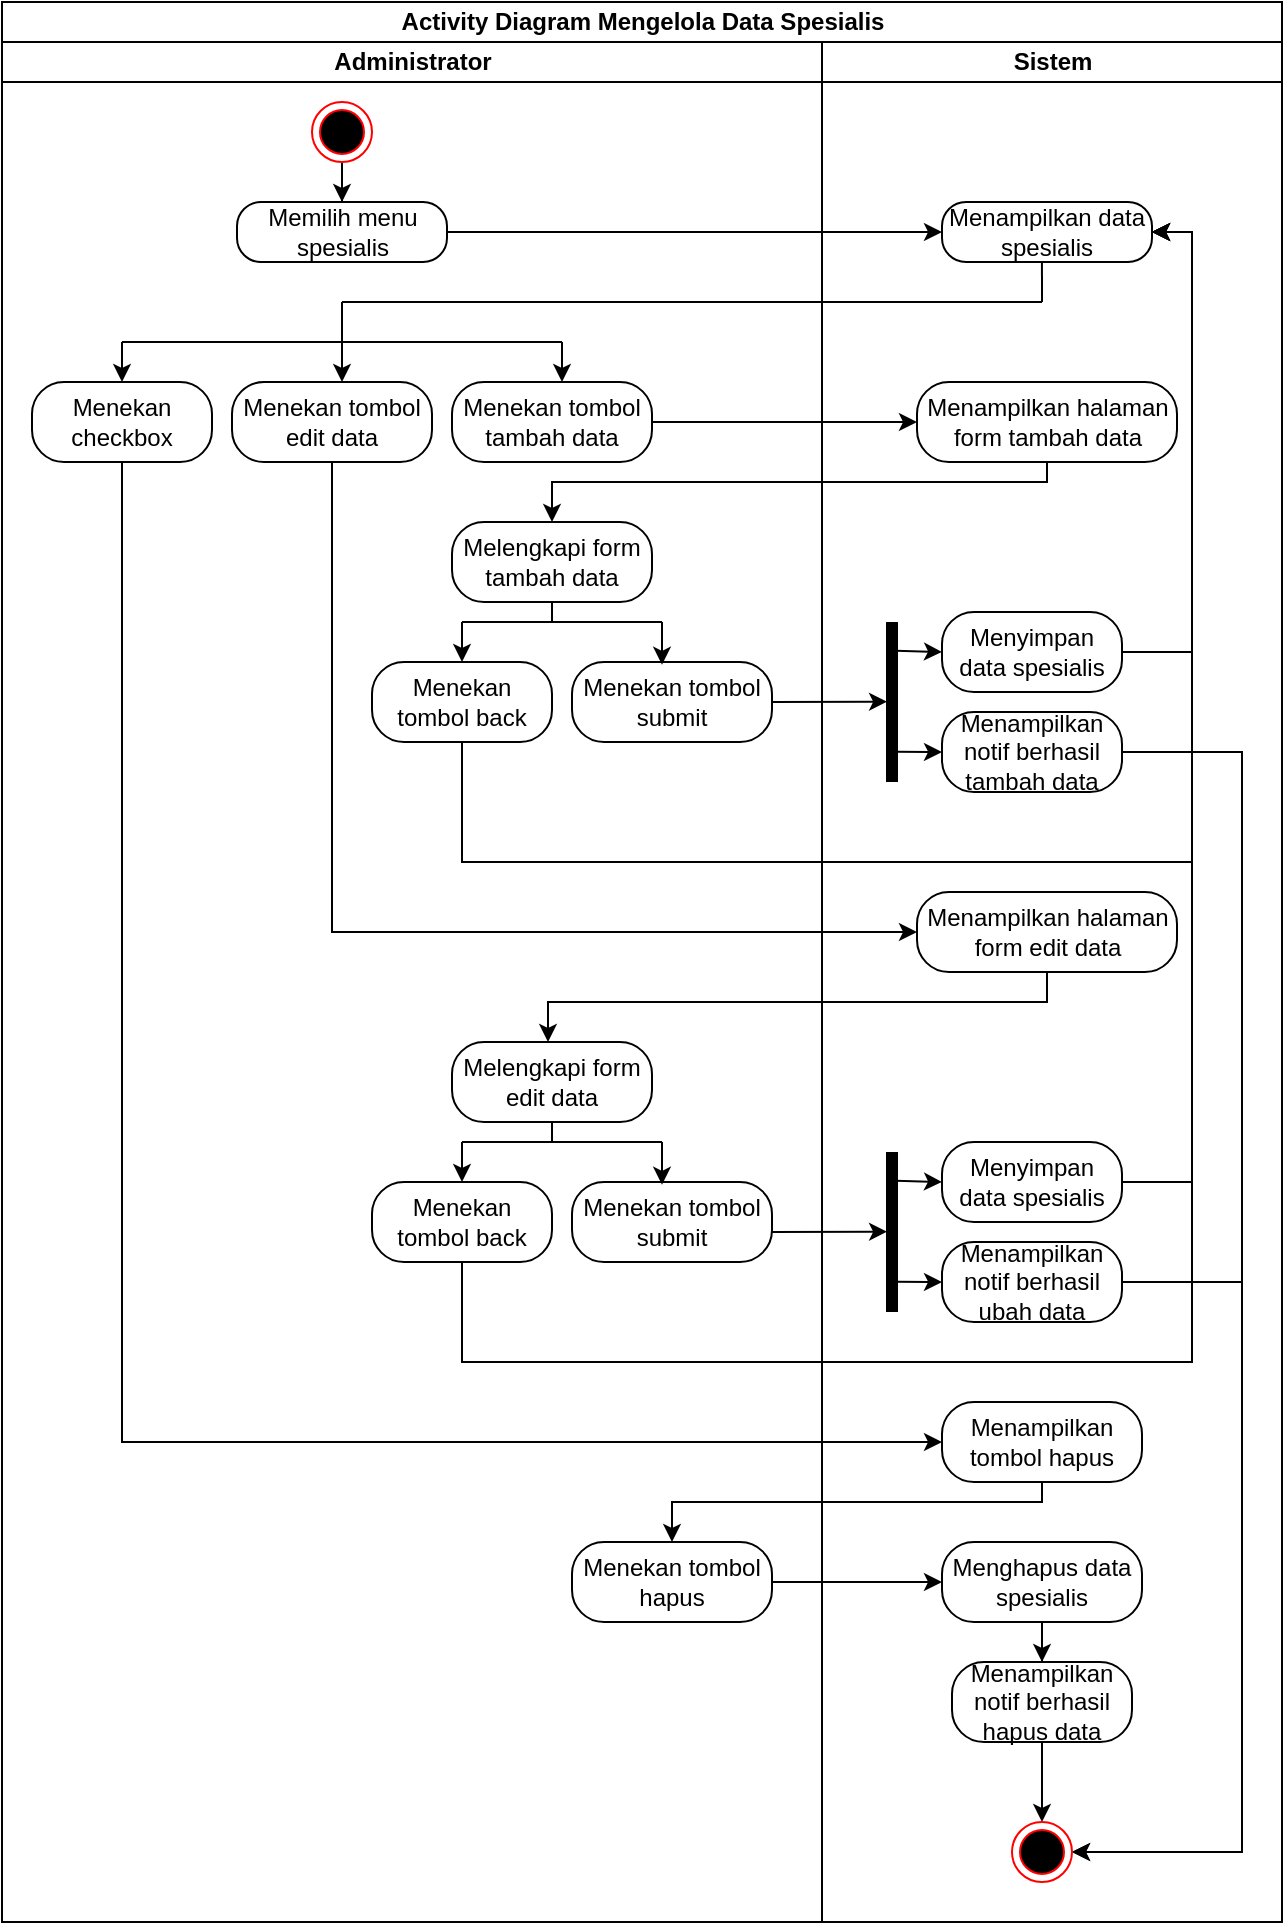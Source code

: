 <mxfile version="20.8.16" type="device"><diagram name="Page-1" id="t9kaZI_ydPcoJz5AgGzB"><mxGraphModel dx="1219" dy="722" grid="1" gridSize="10" guides="1" tooltips="1" connect="1" arrows="1" fold="1" page="1" pageScale="1" pageWidth="850" pageHeight="1100" math="0" shadow="0"><root><mxCell id="0"/><mxCell id="1" parent="0"/><mxCell id="mc7vghayME7n_TD5ml9f-2" value="Activity Diagram Mengelola Data Spesialis" style="swimlane;childLayout=stackLayout;resizeParent=1;resizeParentMax=0;startSize=20;html=1;" vertex="1" parent="1"><mxGeometry x="60" y="1050" width="640" height="960" as="geometry"/></mxCell><mxCell id="mc7vghayME7n_TD5ml9f-3" value="Administrator" style="swimlane;startSize=20;html=1;" vertex="1" parent="mc7vghayME7n_TD5ml9f-2"><mxGeometry y="20" width="410" height="940" as="geometry"/></mxCell><mxCell id="mc7vghayME7n_TD5ml9f-4" value="" style="edgeStyle=orthogonalEdgeStyle;rounded=0;orthogonalLoop=1;jettySize=auto;html=1;" edge="1" parent="mc7vghayME7n_TD5ml9f-3" source="mc7vghayME7n_TD5ml9f-5" target="mc7vghayME7n_TD5ml9f-6"><mxGeometry relative="1" as="geometry"/></mxCell><mxCell id="mc7vghayME7n_TD5ml9f-5" value="" style="ellipse;html=1;shape=endState;fillColor=#000000;strokeColor=#ff0000;" vertex="1" parent="mc7vghayME7n_TD5ml9f-3"><mxGeometry x="155.0" y="30" width="30" height="30" as="geometry"/></mxCell><mxCell id="mc7vghayME7n_TD5ml9f-6" value="Memilih menu spesialis" style="rounded=1;whiteSpace=wrap;html=1;arcSize=40;fontColor=#000000;fillColor=default;strokeColor=default;" vertex="1" parent="mc7vghayME7n_TD5ml9f-3"><mxGeometry x="117.5" y="80" width="105" height="30" as="geometry"/></mxCell><mxCell id="mc7vghayME7n_TD5ml9f-7" value="Menekan checkbox" style="rounded=1;whiteSpace=wrap;html=1;arcSize=40;fontColor=#000000;fillColor=default;strokeColor=default;" vertex="1" parent="mc7vghayME7n_TD5ml9f-3"><mxGeometry x="15" y="170" width="90" height="40" as="geometry"/></mxCell><mxCell id="mc7vghayME7n_TD5ml9f-8" value="Menekan tombol edit data" style="rounded=1;whiteSpace=wrap;html=1;arcSize=40;fontColor=#000000;fillColor=default;strokeColor=default;" vertex="1" parent="mc7vghayME7n_TD5ml9f-3"><mxGeometry x="115" y="170" width="100" height="40" as="geometry"/></mxCell><mxCell id="mc7vghayME7n_TD5ml9f-9" value="Menekan tombol tambah data" style="rounded=1;whiteSpace=wrap;html=1;arcSize=40;fontColor=#000000;fillColor=default;strokeColor=default;" vertex="1" parent="mc7vghayME7n_TD5ml9f-3"><mxGeometry x="225" y="170" width="100" height="40" as="geometry"/></mxCell><mxCell id="mc7vghayME7n_TD5ml9f-10" value="Melengkapi form tambah data" style="rounded=1;whiteSpace=wrap;html=1;arcSize=40;fontColor=#000000;fillColor=default;strokeColor=default;" vertex="1" parent="mc7vghayME7n_TD5ml9f-3"><mxGeometry x="225" y="240" width="100" height="40" as="geometry"/></mxCell><mxCell id="mc7vghayME7n_TD5ml9f-11" value="Menekan tombol back" style="rounded=1;whiteSpace=wrap;html=1;arcSize=40;fontColor=#000000;fillColor=default;strokeColor=default;" vertex="1" parent="mc7vghayME7n_TD5ml9f-3"><mxGeometry x="185" y="310" width="90" height="40" as="geometry"/></mxCell><mxCell id="mc7vghayME7n_TD5ml9f-12" value="Menekan tombol submit" style="rounded=1;whiteSpace=wrap;html=1;arcSize=40;fontColor=#000000;fillColor=default;strokeColor=default;" vertex="1" parent="mc7vghayME7n_TD5ml9f-3"><mxGeometry x="285" y="310" width="100" height="40" as="geometry"/></mxCell><mxCell id="mc7vghayME7n_TD5ml9f-13" value="Melengkapi form edit data" style="rounded=1;whiteSpace=wrap;html=1;arcSize=40;fontColor=#000000;fillColor=default;strokeColor=default;" vertex="1" parent="mc7vghayME7n_TD5ml9f-3"><mxGeometry x="225" y="500" width="100" height="40" as="geometry"/></mxCell><mxCell id="mc7vghayME7n_TD5ml9f-14" value="Menekan tombol back" style="rounded=1;whiteSpace=wrap;html=1;arcSize=40;fontColor=#000000;fillColor=default;strokeColor=default;" vertex="1" parent="mc7vghayME7n_TD5ml9f-3"><mxGeometry x="185" y="570" width="90" height="40" as="geometry"/></mxCell><mxCell id="mc7vghayME7n_TD5ml9f-15" value="Menekan tombol submit" style="rounded=1;whiteSpace=wrap;html=1;arcSize=40;fontColor=#000000;fillColor=default;strokeColor=default;" vertex="1" parent="mc7vghayME7n_TD5ml9f-3"><mxGeometry x="285" y="570" width="100" height="40" as="geometry"/></mxCell><mxCell id="mc7vghayME7n_TD5ml9f-16" value="" style="endArrow=none;html=1;rounded=0;exitX=0.5;exitY=1;exitDx=0;exitDy=0;" edge="1" parent="mc7vghayME7n_TD5ml9f-3"><mxGeometry width="50" height="50" relative="1" as="geometry"><mxPoint x="275" y="540" as="sourcePoint"/><mxPoint x="275" y="550" as="targetPoint"/></mxGeometry></mxCell><mxCell id="mc7vghayME7n_TD5ml9f-17" value="" style="endArrow=none;html=1;rounded=0;" edge="1" parent="mc7vghayME7n_TD5ml9f-3"><mxGeometry width="50" height="50" relative="1" as="geometry"><mxPoint x="230" y="550" as="sourcePoint"/><mxPoint x="330" y="550" as="targetPoint"/></mxGeometry></mxCell><mxCell id="mc7vghayME7n_TD5ml9f-18" value="" style="endArrow=classic;html=1;rounded=0;entryX=0.5;entryY=0;entryDx=0;entryDy=0;" edge="1" parent="mc7vghayME7n_TD5ml9f-3" target="mc7vghayME7n_TD5ml9f-14"><mxGeometry width="50" height="50" relative="1" as="geometry"><mxPoint x="230" y="550" as="sourcePoint"/><mxPoint x="300" y="490" as="targetPoint"/></mxGeometry></mxCell><mxCell id="mc7vghayME7n_TD5ml9f-19" value="" style="endArrow=classic;html=1;rounded=0;entryX=0.45;entryY=0.035;entryDx=0;entryDy=0;entryPerimeter=0;" edge="1" parent="mc7vghayME7n_TD5ml9f-3" target="mc7vghayME7n_TD5ml9f-15"><mxGeometry width="50" height="50" relative="1" as="geometry"><mxPoint x="330" y="550" as="sourcePoint"/><mxPoint x="300" y="490" as="targetPoint"/></mxGeometry></mxCell><mxCell id="mc7vghayME7n_TD5ml9f-20" value="Menekan tombol hapus" style="rounded=1;whiteSpace=wrap;html=1;arcSize=40;fontColor=#000000;fillColor=default;strokeColor=default;" vertex="1" parent="mc7vghayME7n_TD5ml9f-3"><mxGeometry x="285" y="750" width="100" height="40" as="geometry"/></mxCell><mxCell id="mc7vghayME7n_TD5ml9f-21" value="Sistem" style="swimlane;startSize=20;html=1;" vertex="1" parent="mc7vghayME7n_TD5ml9f-2"><mxGeometry x="410" y="20" width="230" height="940" as="geometry"/></mxCell><mxCell id="mc7vghayME7n_TD5ml9f-22" value="Menampilkan data spesialis" style="rounded=1;whiteSpace=wrap;html=1;arcSize=40;fontColor=#000000;fillColor=default;strokeColor=default;" vertex="1" parent="mc7vghayME7n_TD5ml9f-21"><mxGeometry x="60" y="80" width="105" height="30" as="geometry"/></mxCell><mxCell id="mc7vghayME7n_TD5ml9f-23" value="Menampilkan halaman form tambah data" style="rounded=1;whiteSpace=wrap;html=1;arcSize=40;fontColor=#000000;fillColor=default;strokeColor=default;" vertex="1" parent="mc7vghayME7n_TD5ml9f-21"><mxGeometry x="47.5" y="170" width="130" height="40" as="geometry"/></mxCell><mxCell id="mc7vghayME7n_TD5ml9f-24" value="" style="shape=line;html=1;strokeWidth=6;strokeColor=default;rotation=90;" vertex="1" parent="mc7vghayME7n_TD5ml9f-21"><mxGeometry x="-5" y="325" width="80" height="10" as="geometry"/></mxCell><mxCell id="mc7vghayME7n_TD5ml9f-25" style="edgeStyle=orthogonalEdgeStyle;rounded=0;orthogonalLoop=1;jettySize=auto;html=1;entryX=1;entryY=0.5;entryDx=0;entryDy=0;" edge="1" parent="mc7vghayME7n_TD5ml9f-21" source="mc7vghayME7n_TD5ml9f-26" target="mc7vghayME7n_TD5ml9f-22"><mxGeometry relative="1" as="geometry"><Array as="points"><mxPoint x="185" y="305"/><mxPoint x="185" y="95"/></Array></mxGeometry></mxCell><mxCell id="mc7vghayME7n_TD5ml9f-26" value="Menyimpan data spesialis" style="rounded=1;whiteSpace=wrap;html=1;arcSize=40;fontColor=#000000;fillColor=default;strokeColor=default;" vertex="1" parent="mc7vghayME7n_TD5ml9f-21"><mxGeometry x="60" y="285" width="90" height="40" as="geometry"/></mxCell><mxCell id="mc7vghayME7n_TD5ml9f-27" style="edgeStyle=orthogonalEdgeStyle;rounded=0;orthogonalLoop=1;jettySize=auto;html=1;entryX=1;entryY=0.5;entryDx=0;entryDy=0;" edge="1" parent="mc7vghayME7n_TD5ml9f-21" source="mc7vghayME7n_TD5ml9f-28" target="mc7vghayME7n_TD5ml9f-45"><mxGeometry relative="1" as="geometry"><Array as="points"><mxPoint x="210" y="355"/><mxPoint x="210" y="905"/></Array></mxGeometry></mxCell><mxCell id="mc7vghayME7n_TD5ml9f-28" value="Menampilkan notif berhasil tambah data" style="rounded=1;whiteSpace=wrap;html=1;arcSize=40;fontColor=#000000;fillColor=default;strokeColor=default;" vertex="1" parent="mc7vghayME7n_TD5ml9f-21"><mxGeometry x="60" y="335" width="90" height="40" as="geometry"/></mxCell><mxCell id="mc7vghayME7n_TD5ml9f-29" value="" style="endArrow=classic;html=1;rounded=0;entryX=0;entryY=0.5;entryDx=0;entryDy=0;exitX=0.18;exitY=0.3;exitDx=0;exitDy=0;exitPerimeter=0;" edge="1" parent="mc7vghayME7n_TD5ml9f-21" source="mc7vghayME7n_TD5ml9f-24" target="mc7vghayME7n_TD5ml9f-26"><mxGeometry width="50" height="50" relative="1" as="geometry"><mxPoint x="-70" y="250" as="sourcePoint"/><mxPoint x="-20" y="200" as="targetPoint"/></mxGeometry></mxCell><mxCell id="mc7vghayME7n_TD5ml9f-30" value="" style="endArrow=classic;html=1;rounded=0;entryX=0;entryY=0.5;entryDx=0;entryDy=0;exitX=0.811;exitY=0.259;exitDx=0;exitDy=0;exitPerimeter=0;" edge="1" parent="mc7vghayME7n_TD5ml9f-21" source="mc7vghayME7n_TD5ml9f-24" target="mc7vghayME7n_TD5ml9f-28"><mxGeometry width="50" height="50" relative="1" as="geometry"><mxPoint x="-40" y="290" as="sourcePoint"/><mxPoint x="10" y="240" as="targetPoint"/></mxGeometry></mxCell><mxCell id="mc7vghayME7n_TD5ml9f-31" value="Menampilkan halaman form edit data" style="rounded=1;whiteSpace=wrap;html=1;arcSize=40;fontColor=#000000;fillColor=default;strokeColor=default;" vertex="1" parent="mc7vghayME7n_TD5ml9f-21"><mxGeometry x="47.5" y="425" width="130" height="40" as="geometry"/></mxCell><mxCell id="mc7vghayME7n_TD5ml9f-32" value="" style="shape=line;html=1;strokeWidth=6;strokeColor=default;rotation=90;" vertex="1" parent="mc7vghayME7n_TD5ml9f-21"><mxGeometry x="-5" y="590" width="80" height="10" as="geometry"/></mxCell><mxCell id="mc7vghayME7n_TD5ml9f-33" style="edgeStyle=orthogonalEdgeStyle;rounded=0;orthogonalLoop=1;jettySize=auto;html=1;entryX=1;entryY=0.5;entryDx=0;entryDy=0;" edge="1" parent="mc7vghayME7n_TD5ml9f-21" source="mc7vghayME7n_TD5ml9f-34" target="mc7vghayME7n_TD5ml9f-22"><mxGeometry relative="1" as="geometry"><Array as="points"><mxPoint x="185" y="570"/><mxPoint x="185" y="95"/></Array></mxGeometry></mxCell><mxCell id="mc7vghayME7n_TD5ml9f-34" value="Menyimpan data spesialis" style="rounded=1;whiteSpace=wrap;html=1;arcSize=40;fontColor=#000000;fillColor=default;strokeColor=default;" vertex="1" parent="mc7vghayME7n_TD5ml9f-21"><mxGeometry x="60" y="550" width="90" height="40" as="geometry"/></mxCell><mxCell id="mc7vghayME7n_TD5ml9f-35" value="" style="endArrow=classic;html=1;rounded=0;entryX=0;entryY=0.5;entryDx=0;entryDy=0;exitX=0.18;exitY=0.3;exitDx=0;exitDy=0;exitPerimeter=0;" edge="1" parent="mc7vghayME7n_TD5ml9f-21" source="mc7vghayME7n_TD5ml9f-32" target="mc7vghayME7n_TD5ml9f-34"><mxGeometry width="50" height="50" relative="1" as="geometry"><mxPoint x="-70" y="515" as="sourcePoint"/><mxPoint x="-20" y="465" as="targetPoint"/></mxGeometry></mxCell><mxCell id="mc7vghayME7n_TD5ml9f-36" style="edgeStyle=orthogonalEdgeStyle;rounded=0;orthogonalLoop=1;jettySize=auto;html=1;entryX=1;entryY=0.5;entryDx=0;entryDy=0;" edge="1" parent="mc7vghayME7n_TD5ml9f-21" source="mc7vghayME7n_TD5ml9f-37" target="mc7vghayME7n_TD5ml9f-45"><mxGeometry relative="1" as="geometry"><Array as="points"><mxPoint x="210" y="620"/><mxPoint x="210" y="905"/></Array></mxGeometry></mxCell><mxCell id="mc7vghayME7n_TD5ml9f-37" value="Menampilkan notif berhasil ubah data" style="rounded=1;whiteSpace=wrap;html=1;arcSize=40;fontColor=#000000;fillColor=default;strokeColor=default;" vertex="1" parent="mc7vghayME7n_TD5ml9f-21"><mxGeometry x="60" y="600" width="90" height="40" as="geometry"/></mxCell><mxCell id="mc7vghayME7n_TD5ml9f-38" value="" style="endArrow=classic;html=1;rounded=0;entryX=0;entryY=0.5;entryDx=0;entryDy=0;exitX=0.811;exitY=0.259;exitDx=0;exitDy=0;exitPerimeter=0;" edge="1" parent="mc7vghayME7n_TD5ml9f-21" source="mc7vghayME7n_TD5ml9f-32" target="mc7vghayME7n_TD5ml9f-37"><mxGeometry width="50" height="50" relative="1" as="geometry"><mxPoint x="-40" y="555" as="sourcePoint"/><mxPoint x="10" y="505" as="targetPoint"/></mxGeometry></mxCell><mxCell id="mc7vghayME7n_TD5ml9f-39" value="" style="endArrow=classic;html=1;rounded=0;exitX=1;exitY=0.5;exitDx=0;exitDy=0;entryX=0.498;entryY=0.745;entryDx=0;entryDy=0;entryPerimeter=0;" edge="1" parent="mc7vghayME7n_TD5ml9f-21" target="mc7vghayME7n_TD5ml9f-32"><mxGeometry width="50" height="50" relative="1" as="geometry"><mxPoint x="-25" y="595" as="sourcePoint"/><mxPoint x="-190" y="515" as="targetPoint"/></mxGeometry></mxCell><mxCell id="mc7vghayME7n_TD5ml9f-40" value="Menampilkan tombol hapus" style="rounded=1;whiteSpace=wrap;html=1;arcSize=40;fontColor=#000000;fillColor=default;strokeColor=default;" vertex="1" parent="mc7vghayME7n_TD5ml9f-21"><mxGeometry x="60" y="680" width="100" height="40" as="geometry"/></mxCell><mxCell id="mc7vghayME7n_TD5ml9f-41" value="" style="edgeStyle=orthogonalEdgeStyle;rounded=0;orthogonalLoop=1;jettySize=auto;html=1;" edge="1" parent="mc7vghayME7n_TD5ml9f-21" source="mc7vghayME7n_TD5ml9f-42" target="mc7vghayME7n_TD5ml9f-44"><mxGeometry relative="1" as="geometry"/></mxCell><mxCell id="mc7vghayME7n_TD5ml9f-42" value="Menghapus data spesialis" style="rounded=1;whiteSpace=wrap;html=1;arcSize=40;fontColor=#000000;fillColor=default;strokeColor=default;" vertex="1" parent="mc7vghayME7n_TD5ml9f-21"><mxGeometry x="60" y="750" width="100" height="40" as="geometry"/></mxCell><mxCell id="mc7vghayME7n_TD5ml9f-43" value="" style="edgeStyle=orthogonalEdgeStyle;rounded=0;orthogonalLoop=1;jettySize=auto;html=1;" edge="1" parent="mc7vghayME7n_TD5ml9f-21" source="mc7vghayME7n_TD5ml9f-44" target="mc7vghayME7n_TD5ml9f-45"><mxGeometry relative="1" as="geometry"/></mxCell><mxCell id="mc7vghayME7n_TD5ml9f-44" value="Menampilkan notif berhasil hapus data" style="rounded=1;whiteSpace=wrap;html=1;arcSize=40;fontColor=#000000;fillColor=default;strokeColor=default;" vertex="1" parent="mc7vghayME7n_TD5ml9f-21"><mxGeometry x="65" y="810" width="90" height="40" as="geometry"/></mxCell><mxCell id="mc7vghayME7n_TD5ml9f-45" value="" style="ellipse;html=1;shape=endState;fillColor=#000000;strokeColor=#ff0000;" vertex="1" parent="mc7vghayME7n_TD5ml9f-21"><mxGeometry x="95" y="890" width="30" height="30" as="geometry"/></mxCell><mxCell id="mc7vghayME7n_TD5ml9f-46" style="edgeStyle=orthogonalEdgeStyle;rounded=0;orthogonalLoop=1;jettySize=auto;html=1;entryX=0;entryY=0.5;entryDx=0;entryDy=0;" edge="1" parent="mc7vghayME7n_TD5ml9f-2" source="mc7vghayME7n_TD5ml9f-6" target="mc7vghayME7n_TD5ml9f-22"><mxGeometry relative="1" as="geometry"/></mxCell><mxCell id="mc7vghayME7n_TD5ml9f-47" value="" style="edgeStyle=orthogonalEdgeStyle;rounded=0;orthogonalLoop=1;jettySize=auto;html=1;" edge="1" parent="mc7vghayME7n_TD5ml9f-2" source="mc7vghayME7n_TD5ml9f-9" target="mc7vghayME7n_TD5ml9f-23"><mxGeometry relative="1" as="geometry"/></mxCell><mxCell id="mc7vghayME7n_TD5ml9f-48" style="edgeStyle=orthogonalEdgeStyle;rounded=0;orthogonalLoop=1;jettySize=auto;html=1;entryX=1;entryY=0.5;entryDx=0;entryDy=0;" edge="1" parent="mc7vghayME7n_TD5ml9f-2" source="mc7vghayME7n_TD5ml9f-11" target="mc7vghayME7n_TD5ml9f-22"><mxGeometry relative="1" as="geometry"><Array as="points"><mxPoint x="230" y="430"/><mxPoint x="595" y="430"/><mxPoint x="595" y="115"/></Array></mxGeometry></mxCell><mxCell id="mc7vghayME7n_TD5ml9f-49" value="" style="endArrow=classic;html=1;rounded=0;exitX=1;exitY=0.5;exitDx=0;exitDy=0;entryX=0.498;entryY=0.745;entryDx=0;entryDy=0;entryPerimeter=0;" edge="1" parent="mc7vghayME7n_TD5ml9f-2" source="mc7vghayME7n_TD5ml9f-12" target="mc7vghayME7n_TD5ml9f-24"><mxGeometry width="50" height="50" relative="1" as="geometry"><mxPoint x="170" y="320" as="sourcePoint"/><mxPoint x="220" y="270" as="targetPoint"/></mxGeometry></mxCell><mxCell id="mc7vghayME7n_TD5ml9f-50" style="edgeStyle=orthogonalEdgeStyle;rounded=0;orthogonalLoop=1;jettySize=auto;html=1;" edge="1" parent="mc7vghayME7n_TD5ml9f-2" source="mc7vghayME7n_TD5ml9f-8" target="mc7vghayME7n_TD5ml9f-31"><mxGeometry relative="1" as="geometry"><Array as="points"><mxPoint x="165" y="465"/></Array></mxGeometry></mxCell><mxCell id="mc7vghayME7n_TD5ml9f-51" style="edgeStyle=orthogonalEdgeStyle;rounded=0;orthogonalLoop=1;jettySize=auto;html=1;" edge="1" parent="mc7vghayME7n_TD5ml9f-2" source="mc7vghayME7n_TD5ml9f-23" target="mc7vghayME7n_TD5ml9f-10"><mxGeometry relative="1" as="geometry"><Array as="points"><mxPoint x="522" y="240"/><mxPoint x="275" y="240"/></Array></mxGeometry></mxCell><mxCell id="mc7vghayME7n_TD5ml9f-52" style="edgeStyle=orthogonalEdgeStyle;rounded=0;orthogonalLoop=1;jettySize=auto;html=1;" edge="1" parent="mc7vghayME7n_TD5ml9f-2" source="mc7vghayME7n_TD5ml9f-31" target="mc7vghayME7n_TD5ml9f-13"><mxGeometry relative="1" as="geometry"><Array as="points"><mxPoint x="523" y="500"/><mxPoint x="273" y="500"/></Array></mxGeometry></mxCell><mxCell id="mc7vghayME7n_TD5ml9f-53" style="edgeStyle=orthogonalEdgeStyle;rounded=0;orthogonalLoop=1;jettySize=auto;html=1;entryX=1;entryY=0.5;entryDx=0;entryDy=0;" edge="1" parent="mc7vghayME7n_TD5ml9f-2" source="mc7vghayME7n_TD5ml9f-14" target="mc7vghayME7n_TD5ml9f-22"><mxGeometry relative="1" as="geometry"><Array as="points"><mxPoint x="230" y="680"/><mxPoint x="595" y="680"/><mxPoint x="595" y="115"/></Array></mxGeometry></mxCell><mxCell id="mc7vghayME7n_TD5ml9f-54" style="edgeStyle=orthogonalEdgeStyle;rounded=0;orthogonalLoop=1;jettySize=auto;html=1;entryX=0;entryY=0.5;entryDx=0;entryDy=0;" edge="1" parent="mc7vghayME7n_TD5ml9f-2" source="mc7vghayME7n_TD5ml9f-7" target="mc7vghayME7n_TD5ml9f-40"><mxGeometry relative="1" as="geometry"><Array as="points"><mxPoint x="60" y="720"/></Array></mxGeometry></mxCell><mxCell id="mc7vghayME7n_TD5ml9f-55" style="edgeStyle=orthogonalEdgeStyle;rounded=0;orthogonalLoop=1;jettySize=auto;html=1;entryX=0.5;entryY=0;entryDx=0;entryDy=0;" edge="1" parent="mc7vghayME7n_TD5ml9f-2" source="mc7vghayME7n_TD5ml9f-40" target="mc7vghayME7n_TD5ml9f-20"><mxGeometry relative="1" as="geometry"><Array as="points"><mxPoint x="520" y="750"/><mxPoint x="335" y="750"/></Array></mxGeometry></mxCell><mxCell id="mc7vghayME7n_TD5ml9f-56" value="" style="edgeStyle=orthogonalEdgeStyle;rounded=0;orthogonalLoop=1;jettySize=auto;html=1;" edge="1" parent="mc7vghayME7n_TD5ml9f-2" source="mc7vghayME7n_TD5ml9f-20" target="mc7vghayME7n_TD5ml9f-42"><mxGeometry relative="1" as="geometry"/></mxCell><mxCell id="mc7vghayME7n_TD5ml9f-57" value="" style="endArrow=none;html=1;rounded=0;entryX=0.476;entryY=0.985;entryDx=0;entryDy=0;entryPerimeter=0;" edge="1" parent="1" target="mc7vghayME7n_TD5ml9f-22"><mxGeometry width="50" height="50" relative="1" as="geometry"><mxPoint x="580" y="1200" as="sourcePoint"/><mxPoint x="370" y="1280" as="targetPoint"/></mxGeometry></mxCell><mxCell id="mc7vghayME7n_TD5ml9f-58" value="" style="endArrow=none;html=1;rounded=0;" edge="1" parent="1"><mxGeometry width="50" height="50" relative="1" as="geometry"><mxPoint x="230" y="1200" as="sourcePoint"/><mxPoint x="580" y="1200" as="targetPoint"/></mxGeometry></mxCell><mxCell id="mc7vghayME7n_TD5ml9f-59" value="" style="endArrow=none;html=1;rounded=0;" edge="1" parent="1"><mxGeometry width="50" height="50" relative="1" as="geometry"><mxPoint x="120" y="1220" as="sourcePoint"/><mxPoint x="340" y="1220" as="targetPoint"/></mxGeometry></mxCell><mxCell id="mc7vghayME7n_TD5ml9f-60" value="" style="endArrow=none;html=1;rounded=0;" edge="1" parent="1"><mxGeometry width="50" height="50" relative="1" as="geometry"><mxPoint x="230" y="1200" as="sourcePoint"/><mxPoint x="230" y="1220" as="targetPoint"/></mxGeometry></mxCell><mxCell id="mc7vghayME7n_TD5ml9f-61" value="" style="endArrow=classic;html=1;rounded=0;entryX=0.5;entryY=0;entryDx=0;entryDy=0;" edge="1" parent="1" target="mc7vghayME7n_TD5ml9f-7"><mxGeometry width="50" height="50" relative="1" as="geometry"><mxPoint x="120" y="1220" as="sourcePoint"/><mxPoint x="380" y="1110" as="targetPoint"/></mxGeometry></mxCell><mxCell id="mc7vghayME7n_TD5ml9f-62" value="" style="endArrow=classic;html=1;rounded=0;" edge="1" parent="1"><mxGeometry width="50" height="50" relative="1" as="geometry"><mxPoint x="230" y="1220" as="sourcePoint"/><mxPoint x="230" y="1240" as="targetPoint"/></mxGeometry></mxCell><mxCell id="mc7vghayME7n_TD5ml9f-63" value="" style="endArrow=classic;html=1;rounded=0;" edge="1" parent="1"><mxGeometry width="50" height="50" relative="1" as="geometry"><mxPoint x="340" y="1220" as="sourcePoint"/><mxPoint x="340" y="1240" as="targetPoint"/></mxGeometry></mxCell><mxCell id="mc7vghayME7n_TD5ml9f-64" value="" style="endArrow=none;html=1;rounded=0;exitX=0.5;exitY=1;exitDx=0;exitDy=0;" edge="1" parent="1" source="mc7vghayME7n_TD5ml9f-10"><mxGeometry width="50" height="50" relative="1" as="geometry"><mxPoint x="260" y="1280" as="sourcePoint"/><mxPoint x="335" y="1360" as="targetPoint"/></mxGeometry></mxCell><mxCell id="mc7vghayME7n_TD5ml9f-65" value="" style="endArrow=none;html=1;rounded=0;" edge="1" parent="1"><mxGeometry width="50" height="50" relative="1" as="geometry"><mxPoint x="290" y="1360" as="sourcePoint"/><mxPoint x="390" y="1360" as="targetPoint"/></mxGeometry></mxCell><mxCell id="mc7vghayME7n_TD5ml9f-66" value="" style="endArrow=classic;html=1;rounded=0;entryX=0.5;entryY=0;entryDx=0;entryDy=0;" edge="1" parent="1" target="mc7vghayME7n_TD5ml9f-11"><mxGeometry width="50" height="50" relative="1" as="geometry"><mxPoint x="290" y="1360" as="sourcePoint"/><mxPoint x="360" y="1300" as="targetPoint"/></mxGeometry></mxCell><mxCell id="mc7vghayME7n_TD5ml9f-67" value="" style="endArrow=classic;html=1;rounded=0;entryX=0.45;entryY=0.035;entryDx=0;entryDy=0;entryPerimeter=0;" edge="1" parent="1" target="mc7vghayME7n_TD5ml9f-12"><mxGeometry width="50" height="50" relative="1" as="geometry"><mxPoint x="390" y="1360" as="sourcePoint"/><mxPoint x="360" y="1300" as="targetPoint"/></mxGeometry></mxCell></root></mxGraphModel></diagram></mxfile>